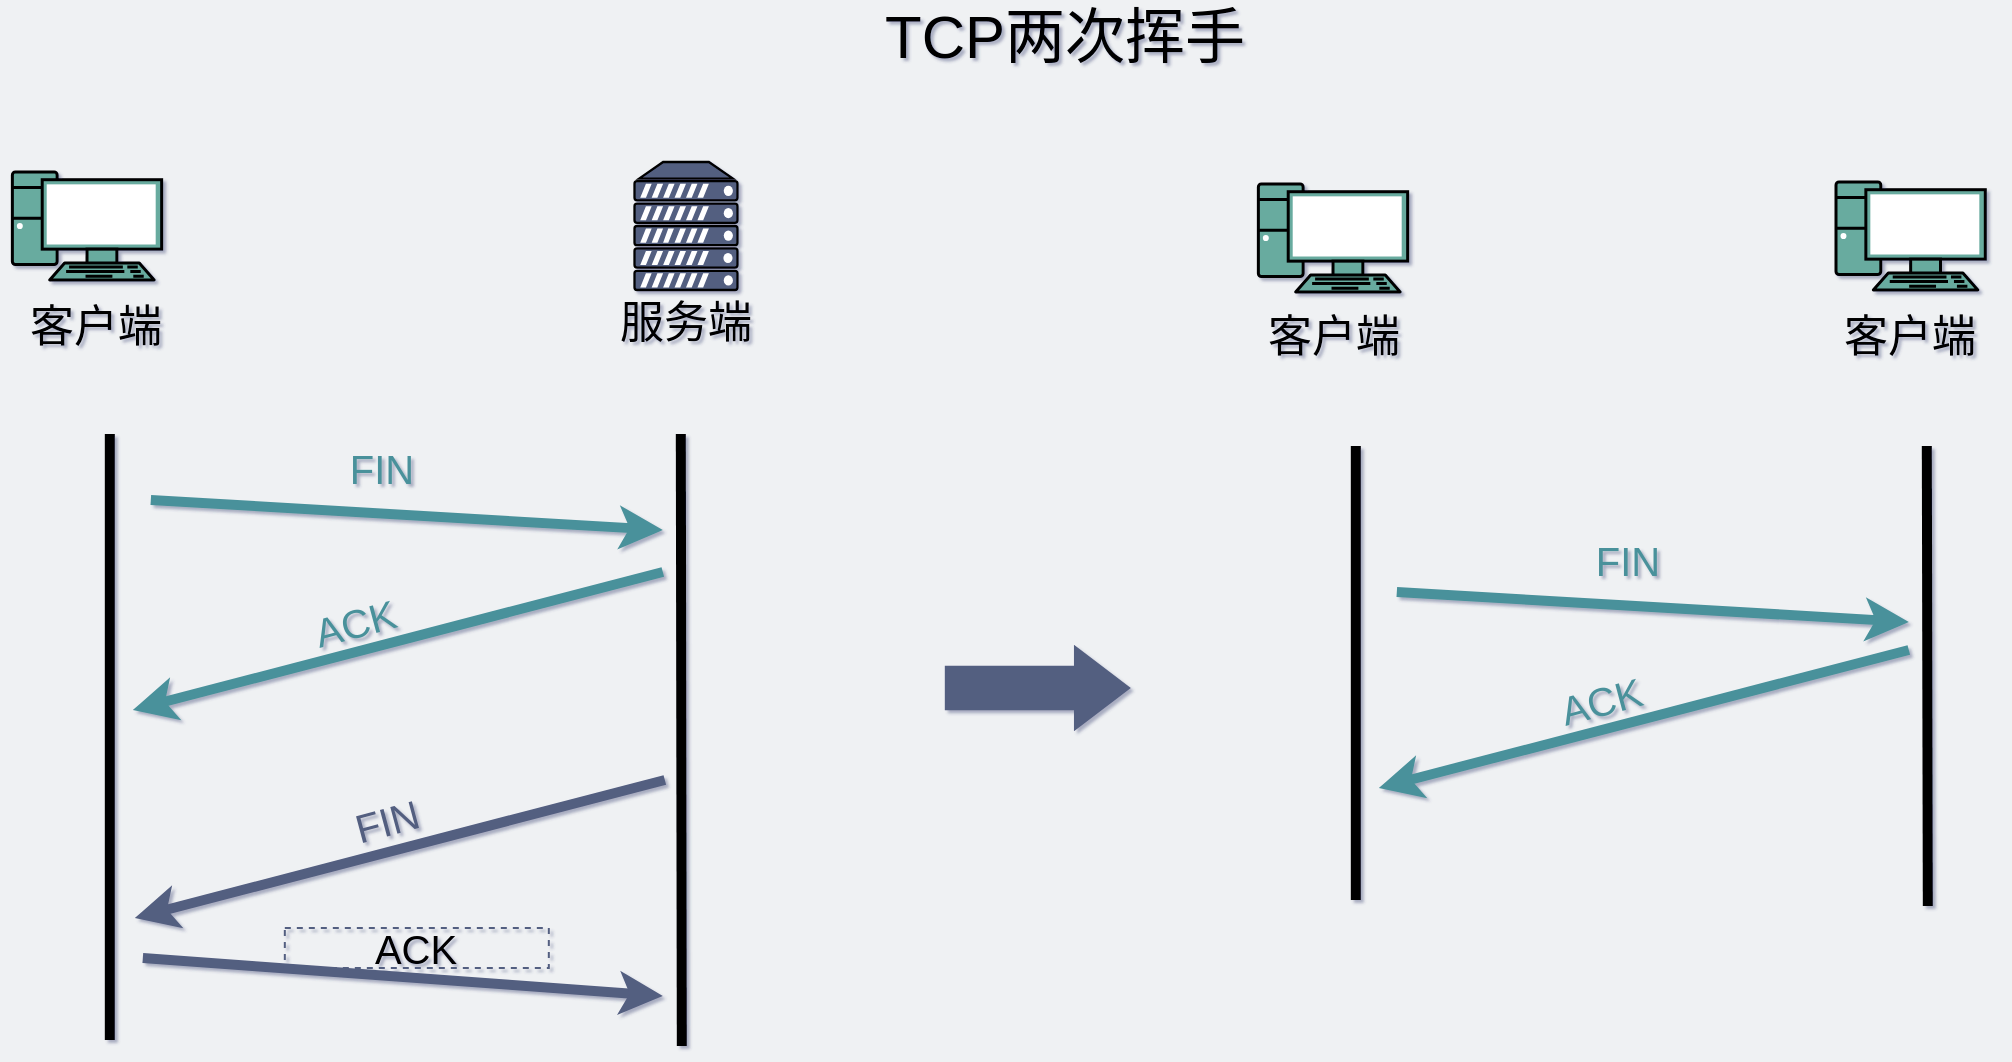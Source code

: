 <mxfile version="14.9.5" type="github"><diagram id="3228e29e-7158-1315-38df-8450db1d8a1d" name="Page-1"><mxGraphModel dx="590" dy="96" grid="0" gridSize="10" guides="1" tooltips="1" connect="1" arrows="1" fold="1" page="1" pageScale="1" pageWidth="600" pageHeight="600" background="#EFF1F3" math="0" shadow="1"><root><mxCell id="0"/><mxCell id="1" parent="0"/><mxCell id="_KJd5dzx4qh3lxpyMWcO-2" value="" style="fontColor=#0066CC;verticalAlign=top;verticalLabelPosition=bottom;labelPosition=center;align=center;html=1;outlineConnect=0;gradientColor=none;gradientDirection=north;strokeWidth=2;shape=mxgraph.networks.pc;fillColor=#67AB9F;fontSize=30;" parent="1" vertex="1"><mxGeometry x="73.18" y="724" width="74.65" height="54" as="geometry"/></mxCell><mxCell id="T-5VQnCJckOgUX1Wp16H-28" value="客户端" style="text;html=1;strokeColor=none;fillColor=none;align=center;verticalAlign=middle;whiteSpace=wrap;rounded=0;fontSize=22;" parent="1" vertex="1"><mxGeometry x="67" y="792" width="96" height="20" as="geometry"/></mxCell><mxCell id="aH1-eks404bDhsACtXEq-4" value="&lt;font style=&quot;font-size: 30px&quot;&gt;TCP两次挥手&lt;/font&gt;" style="text;html=1;strokeColor=none;fillColor=none;align=center;verticalAlign=middle;whiteSpace=wrap;rounded=0;" parent="1" vertex="1"><mxGeometry x="401.91" y="642" width="395" height="28" as="geometry"/></mxCell><mxCell id="aH1-eks404bDhsACtXEq-7" value="" style="endArrow=none;html=1;strokeWidth=5;" parent="1" edge="1"><mxGeometry width="50" height="50" relative="1" as="geometry"><mxPoint x="121.91" y="1158" as="sourcePoint"/><mxPoint x="121.91" y="855" as="targetPoint"/></mxGeometry></mxCell><mxCell id="aH1-eks404bDhsACtXEq-10" value="" style="endArrow=classic;html=1;strokeWidth=5;fontSize=20;strokeColor=#4A919B;" parent="1" edge="1"><mxGeometry width="50" height="50" relative="1" as="geometry"><mxPoint x="142.41" y="888" as="sourcePoint"/><mxPoint x="398.41" y="903" as="targetPoint"/></mxGeometry></mxCell><mxCell id="aH1-eks404bDhsACtXEq-11" value="&lt;font color=&quot;#4a919b&quot;&gt;FIN&lt;/font&gt;" style="text;html=1;strokeColor=none;fillColor=none;align=center;verticalAlign=middle;whiteSpace=wrap;rounded=0;fontSize=20;" parent="1" vertex="1"><mxGeometry x="212.41" y="861" width="92" height="21" as="geometry"/></mxCell><mxCell id="aH1-eks404bDhsACtXEq-12" value="" style="endArrow=none;html=1;strokeWidth=5;startArrow=classic;startFill=1;endFill=0;strokeColor=#4A919B;" parent="1" edge="1"><mxGeometry width="50" height="50" relative="1" as="geometry"><mxPoint x="133.41" y="993" as="sourcePoint"/><mxPoint x="398.41" y="924" as="targetPoint"/></mxGeometry></mxCell><mxCell id="aH1-eks404bDhsACtXEq-13" value="" style="endArrow=classic;html=1;strokeWidth=5;strokeColor=#535E80;" parent="1" edge="1"><mxGeometry width="50" height="50" relative="1" as="geometry"><mxPoint x="138.41" y="1117" as="sourcePoint"/><mxPoint x="398.41" y="1136" as="targetPoint"/></mxGeometry></mxCell><mxCell id="aH1-eks404bDhsACtXEq-22" value="&lt;font color=&quot;#4a919b&quot;&gt;ACK&lt;/font&gt;" style="text;html=1;strokeColor=none;fillColor=none;align=center;verticalAlign=middle;whiteSpace=wrap;rounded=0;fontSize=20;rotation=-15;" parent="1" vertex="1"><mxGeometry x="110" y="932.92" width="269" height="32" as="geometry"/></mxCell><mxCell id="YXoqQ_mGJv7HDvLP6CB5-1" value="" style="endArrow=none;html=1;strokeWidth=5;" parent="1" edge="1"><mxGeometry width="50" height="50" relative="1" as="geometry"><mxPoint x="407.91" y="1161" as="sourcePoint"/><mxPoint x="407.41" y="855" as="targetPoint"/></mxGeometry></mxCell><mxCell id="CZwPZS3a3ZRwMsVz8uld-1" value="" style="endArrow=none;html=1;strokeWidth=5;startArrow=classic;startFill=1;endFill=0;strokeColor=#535E80;" parent="1" edge="1"><mxGeometry width="50" height="50" relative="1" as="geometry"><mxPoint x="134.41" y="1097" as="sourcePoint"/><mxPoint x="399.41" y="1028" as="targetPoint"/></mxGeometry></mxCell><mxCell id="CZwPZS3a3ZRwMsVz8uld-2" value="ACK" style="text;html=1;fillColor=none;align=center;verticalAlign=middle;whiteSpace=wrap;rounded=0;dashed=1;fontSize=20;rotation=0;strokeColor=#535E80;" parent="1" vertex="1"><mxGeometry x="209.41" y="1102" width="132" height="20" as="geometry"/></mxCell><mxCell id="CZwPZS3a3ZRwMsVz8uld-3" value="&lt;font color=&quot;#535e80&quot;&gt;FIN&lt;/font&gt;" style="text;html=1;strokeColor=none;fillColor=none;align=center;verticalAlign=middle;whiteSpace=wrap;rounded=0;fontSize=20;rotation=-15;" parent="1" vertex="1"><mxGeometry x="125.91" y="1032" width="269" height="32" as="geometry"/></mxCell><mxCell id="6Hhxw88YENzdqIspsL2O-2" value="" style="fontColor=#0066CC;verticalAlign=top;verticalLabelPosition=bottom;labelPosition=center;align=center;html=1;outlineConnect=0;gradientColor=none;gradientDirection=north;strokeWidth=2;shape=mxgraph.networks.pc;fillColor=#67AB9F;fontSize=30;" parent="1" vertex="1"><mxGeometry x="696.18" y="730" width="74.65" height="54" as="geometry"/></mxCell><mxCell id="6Hhxw88YENzdqIspsL2O-3" value="客户端" style="text;html=1;strokeColor=none;fillColor=none;align=center;verticalAlign=middle;whiteSpace=wrap;rounded=0;fontSize=22;" parent="1" vertex="1"><mxGeometry x="687.5" y="797" width="92" height="20" as="geometry"/></mxCell><mxCell id="6Hhxw88YENzdqIspsL2O-4" value="" style="fontColor=#0066CC;verticalAlign=top;verticalLabelPosition=bottom;labelPosition=center;align=center;html=1;outlineConnect=0;gradientColor=none;gradientDirection=north;strokeWidth=2;shape=mxgraph.networks.server;fillColor=#535E80;" parent="1" vertex="1"><mxGeometry x="384.25" y="719" width="51.5" height="64" as="geometry"/></mxCell><mxCell id="6Hhxw88YENzdqIspsL2O-6" value="" style="endArrow=none;html=1;strokeWidth=5;" parent="1" edge="1"><mxGeometry width="50" height="50" relative="1" as="geometry"><mxPoint x="744.91" y="1088" as="sourcePoint"/><mxPoint x="744.91" y="861" as="targetPoint"/></mxGeometry></mxCell><mxCell id="6Hhxw88YENzdqIspsL2O-7" value="" style="endArrow=classic;html=1;strokeWidth=5;fontSize=20;strokeColor=#4A919B;" parent="1" edge="1"><mxGeometry width="50" height="50" relative="1" as="geometry"><mxPoint x="765.41" y="934" as="sourcePoint"/><mxPoint x="1021.41" y="949" as="targetPoint"/></mxGeometry></mxCell><mxCell id="6Hhxw88YENzdqIspsL2O-8" value="&lt;font color=&quot;#4a919b&quot;&gt;FIN&lt;/font&gt;" style="text;html=1;fillColor=none;align=center;verticalAlign=middle;whiteSpace=wrap;rounded=0;fontSize=20;" parent="1" vertex="1"><mxGeometry x="835.41" y="907" width="92" height="21" as="geometry"/></mxCell><mxCell id="6Hhxw88YENzdqIspsL2O-9" value="" style="endArrow=none;html=1;strokeWidth=5;startArrow=classic;startFill=1;endFill=0;strokeColor=#4A919B;" parent="1" edge="1"><mxGeometry width="50" height="50" relative="1" as="geometry"><mxPoint x="756.41" y="1032" as="sourcePoint"/><mxPoint x="1021.41" y="963" as="targetPoint"/></mxGeometry></mxCell><mxCell id="6Hhxw88YENzdqIspsL2O-16" value="&lt;font color=&quot;#4a919b&quot;&gt;ACK&lt;/font&gt;" style="text;html=1;fillColor=none;align=center;verticalAlign=middle;whiteSpace=wrap;rounded=0;fontSize=20;rotation=-15;" parent="1" vertex="1"><mxGeometry x="733" y="971.92" width="269" height="32" as="geometry"/></mxCell><mxCell id="6Hhxw88YENzdqIspsL2O-17" value="" style="endArrow=none;html=1;strokeWidth=5;" parent="1" edge="1"><mxGeometry width="50" height="50" relative="1" as="geometry"><mxPoint x="1030.91" y="1091" as="sourcePoint"/><mxPoint x="1030.41" y="861" as="targetPoint"/></mxGeometry></mxCell><mxCell id="6Hhxw88YENzdqIspsL2O-31" value="" style="shape=flexArrow;endArrow=classic;html=1;strokeColor=none;width=22.286;endSize=9.143;fillColor=#535E80;" parent="1" edge="1"><mxGeometry width="50" height="50" relative="1" as="geometry"><mxPoint x="538.91" y="982" as="sourcePoint"/><mxPoint x="632.91" y="982" as="targetPoint"/></mxGeometry></mxCell><mxCell id="rzCz8ZgORsF8AYzStTLe-2" value="服务端" style="text;html=1;strokeColor=none;fillColor=none;align=center;verticalAlign=middle;whiteSpace=wrap;rounded=0;fontSize=22;" vertex="1" parent="1"><mxGeometry x="362" y="790" width="96" height="20" as="geometry"/></mxCell><mxCell id="rzCz8ZgORsF8AYzStTLe-5" value="" style="fontColor=#0066CC;verticalAlign=top;verticalLabelPosition=bottom;labelPosition=center;align=center;html=1;outlineConnect=0;gradientColor=none;gradientDirection=north;strokeWidth=2;shape=mxgraph.networks.pc;fillColor=#67AB9F;fontSize=30;" vertex="1" parent="1"><mxGeometry x="985" y="729" width="74.65" height="54" as="geometry"/></mxCell><mxCell id="rzCz8ZgORsF8AYzStTLe-6" value="客户端" style="text;html=1;strokeColor=none;fillColor=none;align=center;verticalAlign=middle;whiteSpace=wrap;rounded=0;fontSize=22;" vertex="1" parent="1"><mxGeometry x="976.32" y="797" width="92" height="20" as="geometry"/></mxCell></root></mxGraphModel></diagram></mxfile>